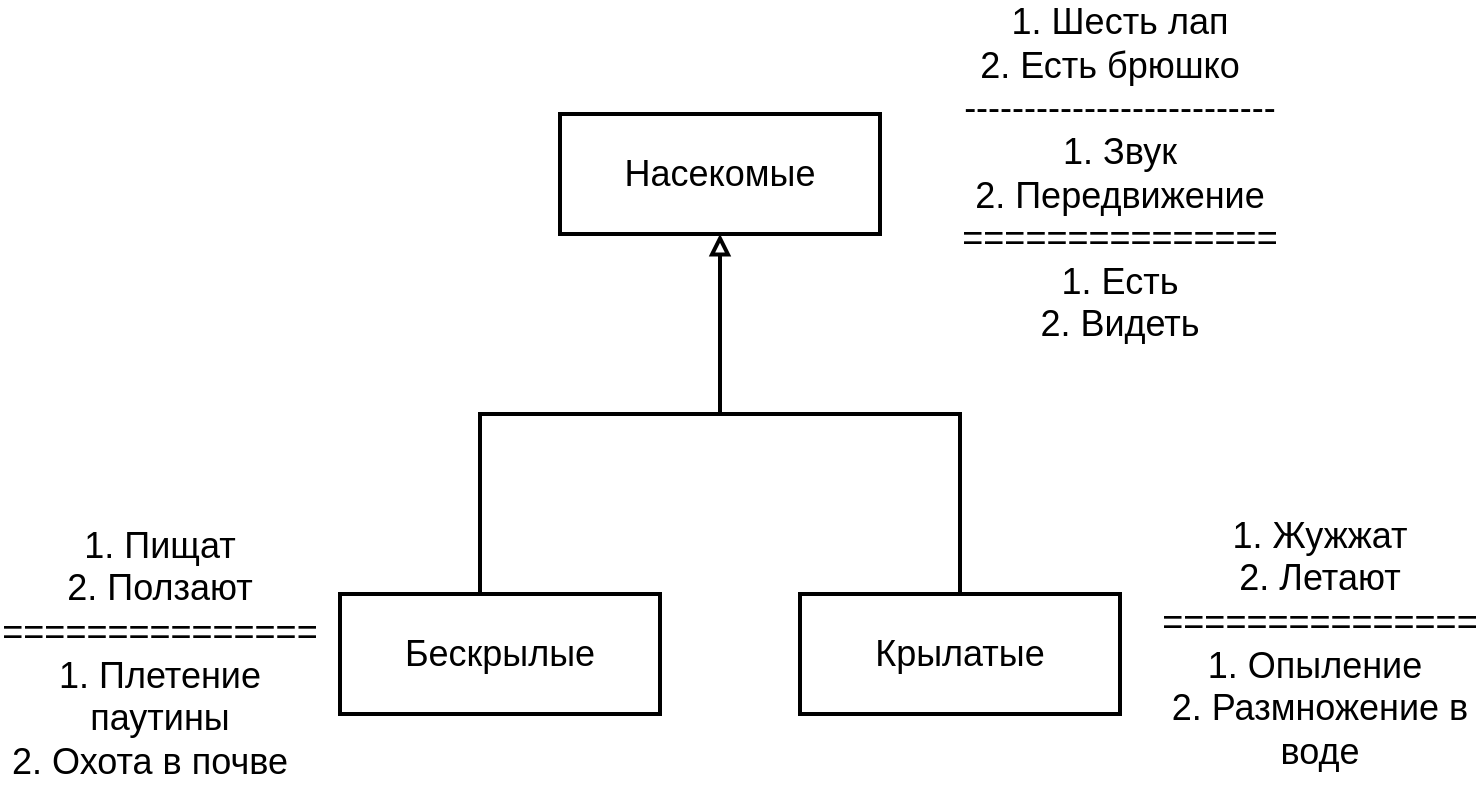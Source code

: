 <mxfile version="24.7.17">
  <diagram name="Страница — 1" id="ONVXKiCkuZKggo0Yz8iK">
    <mxGraphModel dx="1050" dy="1021" grid="1" gridSize="10" guides="1" tooltips="1" connect="1" arrows="1" fold="1" page="0" pageScale="1" pageWidth="827" pageHeight="1169" math="0" shadow="0">
      <root>
        <mxCell id="0" />
        <mxCell id="1" parent="0" />
        <mxCell id="E8ghFHOedoEv-c-FOVhH-1" value="Насекомые" style="rounded=0;whiteSpace=wrap;html=1;strokeWidth=2;fontSize=18;" vertex="1" parent="1">
          <mxGeometry x="320" y="30" width="160" height="60" as="geometry" />
        </mxCell>
        <mxCell id="E8ghFHOedoEv-c-FOVhH-9" style="edgeStyle=orthogonalEdgeStyle;rounded=0;orthogonalLoop=1;jettySize=auto;html=1;exitX=0.5;exitY=0;exitDx=0;exitDy=0;endArrow=none;endFill=0;strokeWidth=2;" edge="1" parent="1" source="E8ghFHOedoEv-c-FOVhH-3">
          <mxGeometry relative="1" as="geometry">
            <mxPoint x="400" y="180" as="targetPoint" />
            <Array as="points">
              <mxPoint x="280" y="180" />
            </Array>
          </mxGeometry>
        </mxCell>
        <mxCell id="E8ghFHOedoEv-c-FOVhH-3" value="Бескрылые" style="rounded=0;whiteSpace=wrap;html=1;strokeWidth=2;fontSize=18;" vertex="1" parent="1">
          <mxGeometry x="210" y="270" width="160" height="60" as="geometry" />
        </mxCell>
        <mxCell id="E8ghFHOedoEv-c-FOVhH-8" style="edgeStyle=orthogonalEdgeStyle;rounded=0;orthogonalLoop=1;jettySize=auto;html=1;exitX=0.5;exitY=0;exitDx=0;exitDy=0;entryX=0.5;entryY=1;entryDx=0;entryDy=0;endArrow=block;endFill=0;strokeWidth=2;" edge="1" parent="1" source="E8ghFHOedoEv-c-FOVhH-4" target="E8ghFHOedoEv-c-FOVhH-1">
          <mxGeometry relative="1" as="geometry">
            <Array as="points">
              <mxPoint x="520" y="180" />
              <mxPoint x="400" y="180" />
            </Array>
          </mxGeometry>
        </mxCell>
        <mxCell id="E8ghFHOedoEv-c-FOVhH-4" value="Крылатые" style="rounded=0;whiteSpace=wrap;html=1;strokeWidth=2;fontSize=18;" vertex="1" parent="1">
          <mxGeometry x="440" y="270" width="160" height="60" as="geometry" />
        </mxCell>
        <mxCell id="E8ghFHOedoEv-c-FOVhH-10" value="1. Шесть лап&lt;div style=&quot;font-size: 18px;&quot;&gt;2. Есть брюшко&amp;nbsp;&amp;nbsp;&lt;/div&gt;&lt;div style=&quot;font-size: 18px;&quot;&gt;--------------------------&lt;/div&gt;&lt;div style=&quot;font-size: 18px;&quot;&gt;1. Звук&lt;/div&gt;&lt;div style=&quot;font-size: 18px;&quot;&gt;2. Передвижение&lt;/div&gt;&lt;div style=&quot;font-size: 18px;&quot;&gt;===============&lt;/div&gt;&lt;div style=&quot;font-size: 18px;&quot;&gt;1. Есть&lt;/div&gt;&lt;div style=&quot;font-size: 18px;&quot;&gt;2. Видеть&lt;/div&gt;" style="text;html=1;align=center;verticalAlign=middle;whiteSpace=wrap;rounded=0;fontSize=18;" vertex="1" parent="1">
          <mxGeometry x="520" y="45" width="160" height="30" as="geometry" />
        </mxCell>
        <mxCell id="E8ghFHOedoEv-c-FOVhH-14" value="&lt;div style=&quot;font-size: 18px;&quot;&gt;1. Жужжат&lt;/div&gt;&lt;div style=&quot;font-size: 18px;&quot;&gt;2. Летают&lt;/div&gt;&lt;div style=&quot;font-size: 18px;&quot;&gt;===============&lt;/div&gt;&lt;div style=&quot;font-size: 18px;&quot;&gt;1. Опыление&amp;nbsp;&lt;/div&gt;&lt;div style=&quot;font-size: 18px;&quot;&gt;2. Размножение в воде&lt;/div&gt;" style="text;html=1;align=center;verticalAlign=middle;whiteSpace=wrap;rounded=0;fontSize=18;" vertex="1" parent="1">
          <mxGeometry x="620" y="280" width="160" height="30" as="geometry" />
        </mxCell>
        <mxCell id="E8ghFHOedoEv-c-FOVhH-15" value="&lt;div style=&quot;font-size: 18px;&quot;&gt;1. Пищат&lt;/div&gt;&lt;div style=&quot;font-size: 18px;&quot;&gt;2. Ползают&lt;/div&gt;&lt;div style=&quot;font-size: 18px;&quot;&gt;===============&lt;/div&gt;&lt;div style=&quot;font-size: 18px;&quot;&gt;1. Плетение паутины&lt;/div&gt;&lt;div style=&quot;font-size: 18px;&quot;&gt;&lt;span style=&quot;background-color: initial;&quot;&gt;2. Охота в почве&amp;nbsp;&amp;nbsp;&lt;/span&gt;&lt;/div&gt;" style="text;html=1;align=center;verticalAlign=middle;whiteSpace=wrap;rounded=0;fontSize=18;" vertex="1" parent="1">
          <mxGeometry x="40" y="285" width="160" height="30" as="geometry" />
        </mxCell>
      </root>
    </mxGraphModel>
  </diagram>
</mxfile>
